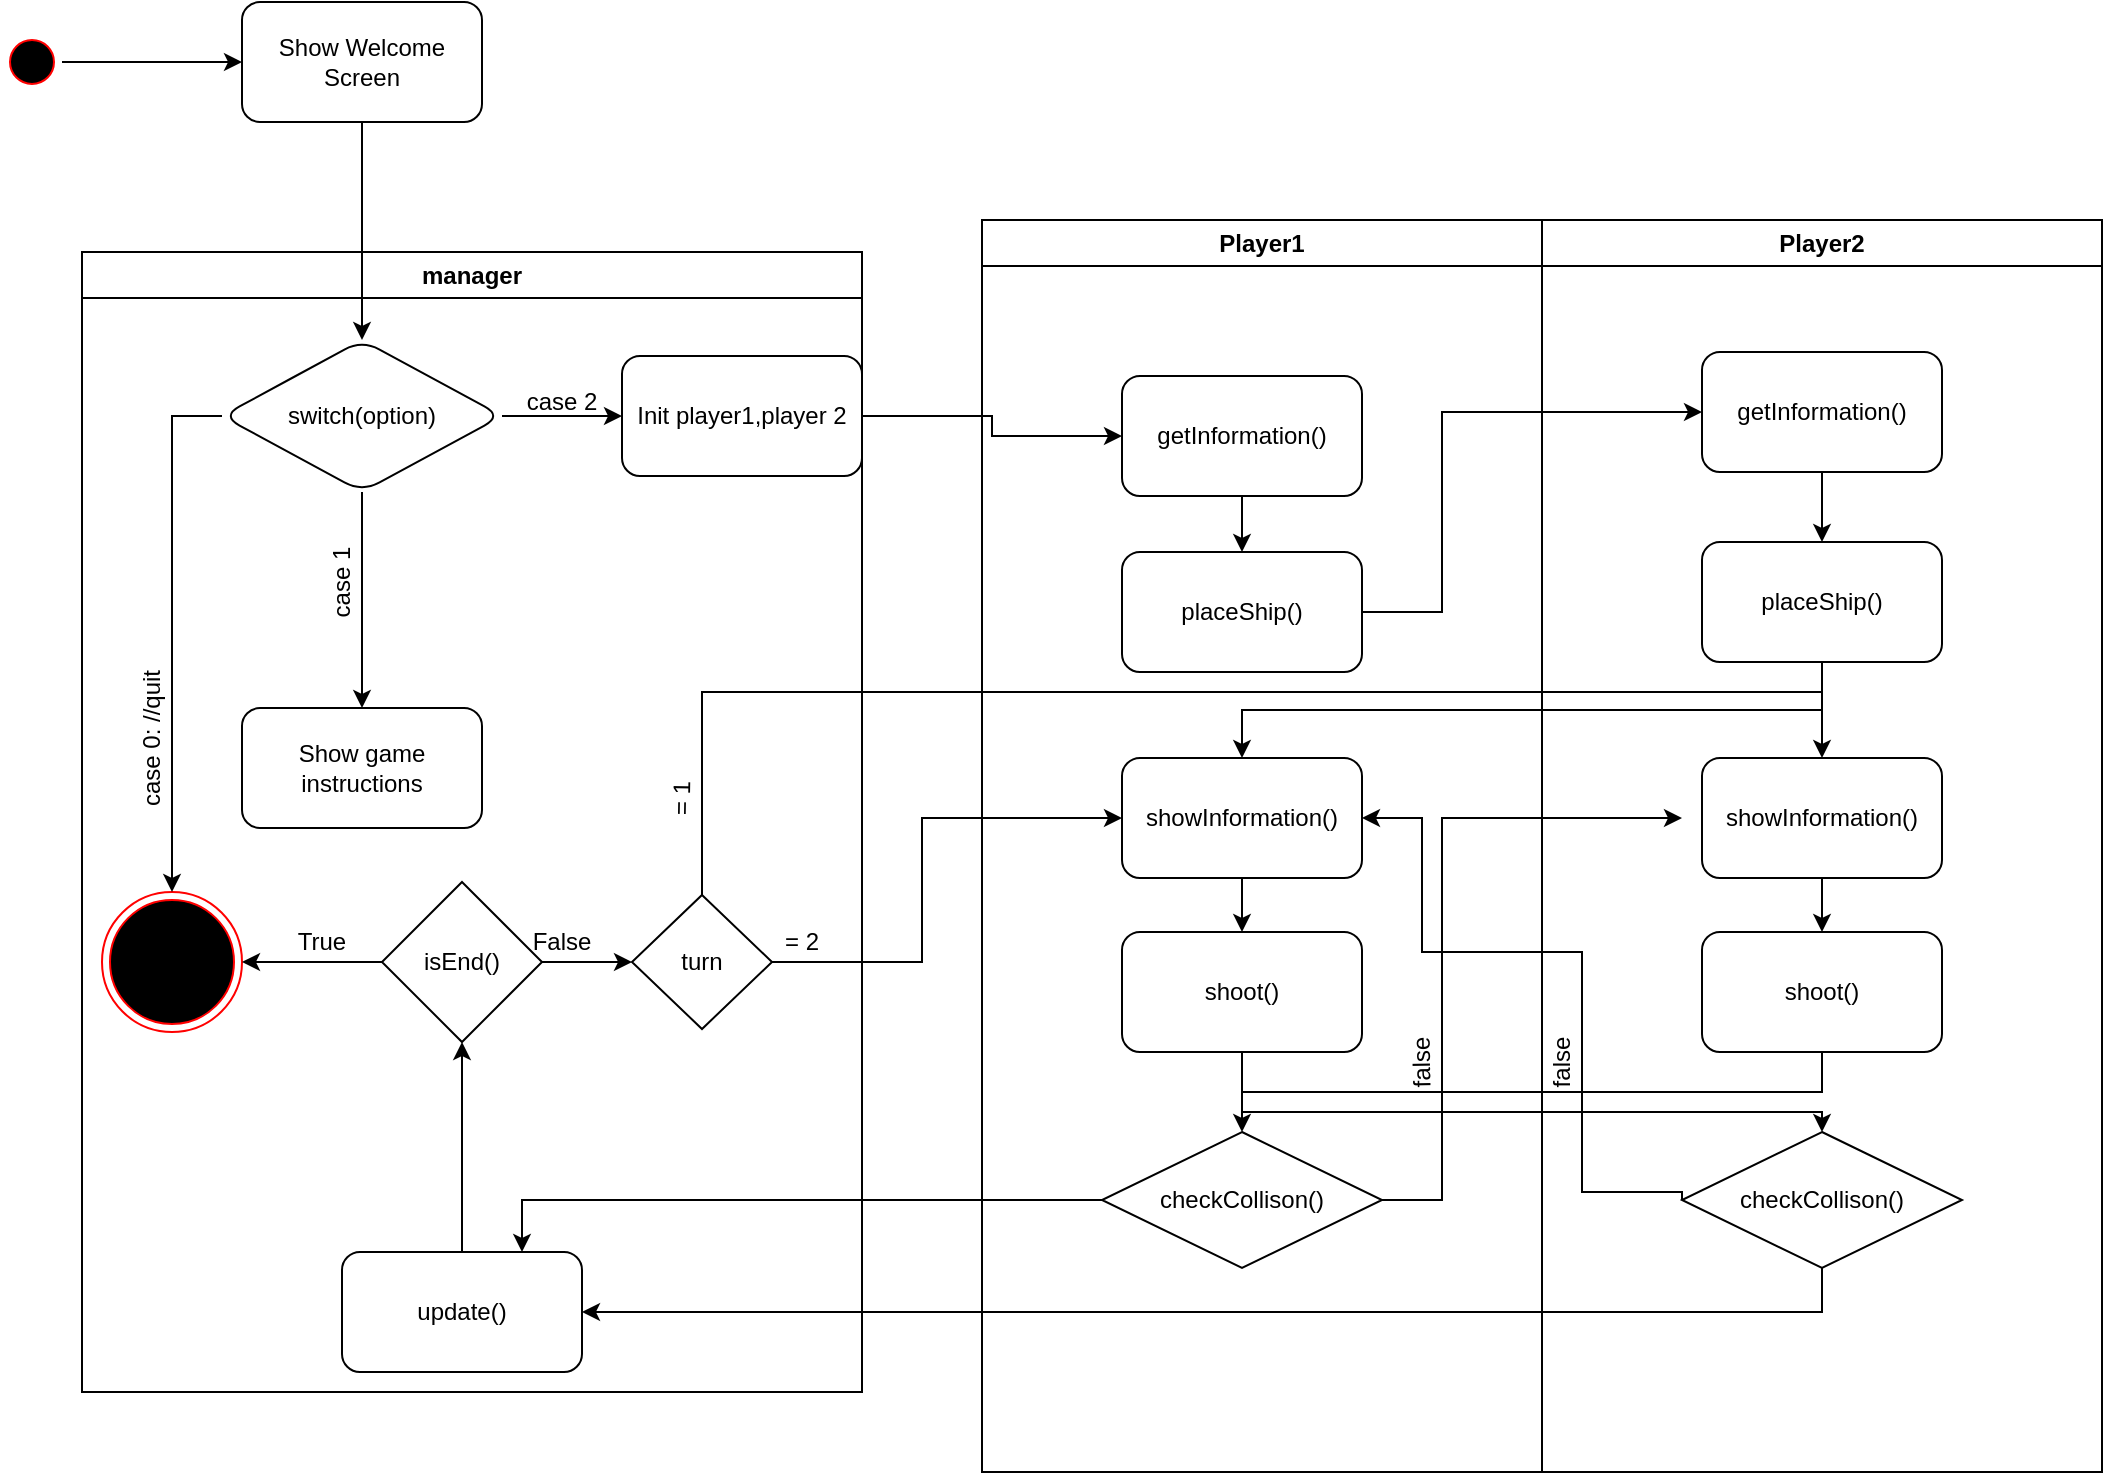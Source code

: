 <mxfile version="22.1.2" type="device">
  <diagram name="Page-1" id="e7e014a7-5840-1c2e-5031-d8a46d1fe8dd">
    <mxGraphModel dx="744" dy="944" grid="1" gridSize="10" guides="1" tooltips="1" connect="1" arrows="1" fold="1" page="1" pageScale="1" pageWidth="1169" pageHeight="826" background="none" math="0" shadow="0">
      <root>
        <mxCell id="0" />
        <mxCell id="1" parent="0" />
        <mxCell id="2" value="Player1" style="swimlane;whiteSpace=wrap" parent="1" vertex="1">
          <mxGeometry x="560" y="144" width="280" height="626" as="geometry" />
        </mxCell>
        <mxCell id="5qcn2O9ZZazsnVctXZ6--73" value="" style="edgeStyle=orthogonalEdgeStyle;rounded=0;orthogonalLoop=1;jettySize=auto;html=1;" edge="1" parent="2" source="5qcn2O9ZZazsnVctXZ6--63" target="5qcn2O9ZZazsnVctXZ6--72">
          <mxGeometry relative="1" as="geometry" />
        </mxCell>
        <mxCell id="5qcn2O9ZZazsnVctXZ6--63" value="getInformation()" style="rounded=1;whiteSpace=wrap;html=1;" vertex="1" parent="2">
          <mxGeometry x="70" y="78" width="120" height="60" as="geometry" />
        </mxCell>
        <mxCell id="5qcn2O9ZZazsnVctXZ6--70" value="" style="edgeStyle=orthogonalEdgeStyle;rounded=0;orthogonalLoop=1;jettySize=auto;html=1;" edge="1" parent="2" source="5qcn2O9ZZazsnVctXZ6--68" target="5qcn2O9ZZazsnVctXZ6--69">
          <mxGeometry relative="1" as="geometry" />
        </mxCell>
        <mxCell id="5qcn2O9ZZazsnVctXZ6--68" value="showInformation()" style="rounded=1;whiteSpace=wrap;html=1;" vertex="1" parent="2">
          <mxGeometry x="70" y="269" width="120" height="60" as="geometry" />
        </mxCell>
        <mxCell id="5qcn2O9ZZazsnVctXZ6--69" value="shoot()" style="whiteSpace=wrap;html=1;rounded=1;" vertex="1" parent="2">
          <mxGeometry x="70" y="356" width="120" height="60" as="geometry" />
        </mxCell>
        <mxCell id="5qcn2O9ZZazsnVctXZ6--72" value="placeShip()" style="whiteSpace=wrap;html=1;rounded=1;" vertex="1" parent="2">
          <mxGeometry x="70" y="166" width="120" height="60" as="geometry" />
        </mxCell>
        <mxCell id="5qcn2O9ZZazsnVctXZ6--84" value="checkCollison()" style="rhombus;whiteSpace=wrap;html=1;" vertex="1" parent="2">
          <mxGeometry x="60" y="456" width="140" height="68" as="geometry" />
        </mxCell>
        <mxCell id="5qcn2O9ZZazsnVctXZ6--89" value="false" style="text;html=1;strokeColor=none;fillColor=none;align=center;verticalAlign=middle;whiteSpace=wrap;rounded=0;rotation=-91;" vertex="1" parent="2">
          <mxGeometry x="190" y="406" width="60" height="30" as="geometry" />
        </mxCell>
        <mxCell id="5qcn2O9ZZazsnVctXZ6--85" style="edgeStyle=orthogonalEdgeStyle;rounded=0;orthogonalLoop=1;jettySize=auto;html=1;exitX=1;exitY=0.5;exitDx=0;exitDy=0;entryX=0;entryY=0.5;entryDx=0;entryDy=0;" edge="1" parent="2" source="5qcn2O9ZZazsnVctXZ6--84">
          <mxGeometry relative="1" as="geometry">
            <mxPoint x="190" y="490" as="sourcePoint" />
            <mxPoint x="350" y="299" as="targetPoint" />
            <Array as="points">
              <mxPoint x="230" y="490" />
              <mxPoint x="230" y="299" />
            </Array>
          </mxGeometry>
        </mxCell>
        <mxCell id="3" value="Player2" style="swimlane;whiteSpace=wrap" parent="1" vertex="1">
          <mxGeometry x="840" y="144" width="280" height="626" as="geometry" />
        </mxCell>
        <mxCell id="5qcn2O9ZZazsnVctXZ6--76" style="edgeStyle=orthogonalEdgeStyle;rounded=0;orthogonalLoop=1;jettySize=auto;html=1;exitX=0.5;exitY=1;exitDx=0;exitDy=0;entryX=0.5;entryY=0;entryDx=0;entryDy=0;" edge="1" parent="3" source="5qcn2O9ZZazsnVctXZ6--65" target="5qcn2O9ZZazsnVctXZ6--75">
          <mxGeometry relative="1" as="geometry" />
        </mxCell>
        <mxCell id="5qcn2O9ZZazsnVctXZ6--65" value="getInformation()" style="rounded=1;whiteSpace=wrap;html=1;" vertex="1" parent="3">
          <mxGeometry x="80" y="66" width="120" height="60" as="geometry" />
        </mxCell>
        <mxCell id="5qcn2O9ZZazsnVctXZ6--75" value="placeShip()" style="whiteSpace=wrap;html=1;rounded=1;" vertex="1" parent="3">
          <mxGeometry x="80" y="161" width="120" height="60" as="geometry" />
        </mxCell>
        <mxCell id="5qcn2O9ZZazsnVctXZ6--79" value="shoot()" style="whiteSpace=wrap;html=1;rounded=1;" vertex="1" parent="3">
          <mxGeometry x="80" y="356" width="120" height="60" as="geometry" />
        </mxCell>
        <mxCell id="5qcn2O9ZZazsnVctXZ6--87" style="edgeStyle=orthogonalEdgeStyle;rounded=0;orthogonalLoop=1;jettySize=auto;html=1;exitX=0.5;exitY=1;exitDx=0;exitDy=0;entryX=0.5;entryY=0;entryDx=0;entryDy=0;" edge="1" parent="3" source="5qcn2O9ZZazsnVctXZ6--80" target="5qcn2O9ZZazsnVctXZ6--79">
          <mxGeometry relative="1" as="geometry" />
        </mxCell>
        <mxCell id="5qcn2O9ZZazsnVctXZ6--80" value="showInformation()" style="rounded=1;whiteSpace=wrap;html=1;" vertex="1" parent="3">
          <mxGeometry x="80" y="269" width="120" height="60" as="geometry" />
        </mxCell>
        <mxCell id="5qcn2O9ZZazsnVctXZ6--82" value="checkCollison()" style="rhombus;whiteSpace=wrap;html=1;" vertex="1" parent="3">
          <mxGeometry x="70" y="456" width="140" height="68" as="geometry" />
        </mxCell>
        <mxCell id="5qcn2O9ZZazsnVctXZ6--88" value="false" style="text;html=1;strokeColor=none;fillColor=none;align=center;verticalAlign=middle;whiteSpace=wrap;rounded=0;rotation=-90;" vertex="1" parent="3">
          <mxGeometry x="-20" y="406" width="60" height="30" as="geometry" />
        </mxCell>
        <mxCell id="4" value="manager" style="swimlane;whiteSpace=wrap" parent="1" vertex="1">
          <mxGeometry x="110" y="160" width="390" height="570" as="geometry" />
        </mxCell>
        <mxCell id="38" value="" style="ellipse;shape=endState;fillColor=#000000;strokeColor=#ff0000" parent="4" vertex="1">
          <mxGeometry x="10" y="320" width="70" height="70" as="geometry" />
        </mxCell>
        <mxCell id="5qcn2O9ZZazsnVctXZ6--53" style="edgeStyle=orthogonalEdgeStyle;rounded=0;orthogonalLoop=1;jettySize=auto;html=1;exitX=0;exitY=0.5;exitDx=0;exitDy=0;entryX=0.5;entryY=0;entryDx=0;entryDy=0;" edge="1" parent="4" source="5qcn2O9ZZazsnVctXZ6--48" target="38">
          <mxGeometry relative="1" as="geometry" />
        </mxCell>
        <mxCell id="5qcn2O9ZZazsnVctXZ6--57" style="edgeStyle=orthogonalEdgeStyle;rounded=0;orthogonalLoop=1;jettySize=auto;html=1;exitX=0.5;exitY=1;exitDx=0;exitDy=0;" edge="1" parent="4" source="5qcn2O9ZZazsnVctXZ6--48" target="5qcn2O9ZZazsnVctXZ6--56">
          <mxGeometry relative="1" as="geometry" />
        </mxCell>
        <mxCell id="5qcn2O9ZZazsnVctXZ6--48" value="switch(option)" style="rhombus;whiteSpace=wrap;html=1;rounded=1;" vertex="1" parent="4">
          <mxGeometry x="70" y="44" width="140" height="76" as="geometry" />
        </mxCell>
        <mxCell id="5qcn2O9ZZazsnVctXZ6--50" style="edgeStyle=orthogonalEdgeStyle;rounded=0;orthogonalLoop=1;jettySize=auto;html=1;exitX=0.5;exitY=1;exitDx=0;exitDy=0;" edge="1" parent="4" source="5qcn2O9ZZazsnVctXZ6--48" target="5qcn2O9ZZazsnVctXZ6--48">
          <mxGeometry relative="1" as="geometry" />
        </mxCell>
        <mxCell id="5qcn2O9ZZazsnVctXZ6--54" value="case 0: //quit" style="text;html=1;strokeColor=none;fillColor=none;align=center;verticalAlign=middle;whiteSpace=wrap;rounded=0;rotation=-90;" vertex="1" parent="4">
          <mxGeometry x="-10" y="228" width="90" height="30" as="geometry" />
        </mxCell>
        <mxCell id="5qcn2O9ZZazsnVctXZ6--56" value="Show game instructions" style="rounded=1;whiteSpace=wrap;html=1;" vertex="1" parent="4">
          <mxGeometry x="80" y="228" width="120" height="60" as="geometry" />
        </mxCell>
        <mxCell id="5qcn2O9ZZazsnVctXZ6--58" value="case 1" style="text;html=1;strokeColor=none;fillColor=none;align=center;verticalAlign=middle;whiteSpace=wrap;rounded=0;rotation=-90;" vertex="1" parent="4">
          <mxGeometry x="100" y="150" width="60" height="30" as="geometry" />
        </mxCell>
        <mxCell id="5qcn2O9ZZazsnVctXZ6--83" value="update()" style="rounded=1;whiteSpace=wrap;html=1;" vertex="1" parent="4">
          <mxGeometry x="130" y="500" width="120" height="60" as="geometry" />
        </mxCell>
        <mxCell id="5qcn2O9ZZazsnVctXZ6--95" value="case 2" style="text;html=1;strokeColor=none;fillColor=none;align=center;verticalAlign=middle;whiteSpace=wrap;rounded=0;" vertex="1" parent="4">
          <mxGeometry x="210" y="60" width="60" height="30" as="geometry" />
        </mxCell>
        <mxCell id="5qcn2O9ZZazsnVctXZ6--98" style="edgeStyle=orthogonalEdgeStyle;rounded=0;orthogonalLoop=1;jettySize=auto;html=1;exitX=0;exitY=0.5;exitDx=0;exitDy=0;entryX=1;entryY=0.5;entryDx=0;entryDy=0;" edge="1" parent="4" source="5qcn2O9ZZazsnVctXZ6--97" target="38">
          <mxGeometry relative="1" as="geometry" />
        </mxCell>
        <mxCell id="5qcn2O9ZZazsnVctXZ6--99" style="edgeStyle=orthogonalEdgeStyle;rounded=0;orthogonalLoop=1;jettySize=auto;html=1;exitX=0.5;exitY=0;exitDx=0;exitDy=0;entryX=0.5;entryY=1;entryDx=0;entryDy=0;" edge="1" parent="4" source="5qcn2O9ZZazsnVctXZ6--83" target="5qcn2O9ZZazsnVctXZ6--97">
          <mxGeometry relative="1" as="geometry" />
        </mxCell>
        <mxCell id="5qcn2O9ZZazsnVctXZ6--101" style="edgeStyle=orthogonalEdgeStyle;rounded=0;orthogonalLoop=1;jettySize=auto;html=1;exitX=1;exitY=0.5;exitDx=0;exitDy=0;entryX=0;entryY=0.5;entryDx=0;entryDy=0;" edge="1" parent="4" source="5qcn2O9ZZazsnVctXZ6--97" target="5qcn2O9ZZazsnVctXZ6--102">
          <mxGeometry relative="1" as="geometry">
            <mxPoint x="270" y="354.571" as="targetPoint" />
          </mxGeometry>
        </mxCell>
        <mxCell id="5qcn2O9ZZazsnVctXZ6--97" value="isEnd()" style="rhombus;whiteSpace=wrap;html=1;" vertex="1" parent="4">
          <mxGeometry x="150" y="315" width="80" height="80" as="geometry" />
        </mxCell>
        <mxCell id="5qcn2O9ZZazsnVctXZ6--62" value="Init player1,player 2" style="rounded=1;whiteSpace=wrap;html=1;" vertex="1" parent="4">
          <mxGeometry x="270" y="52" width="120" height="60" as="geometry" />
        </mxCell>
        <mxCell id="5qcn2O9ZZazsnVctXZ6--60" style="edgeStyle=orthogonalEdgeStyle;rounded=0;orthogonalLoop=1;jettySize=auto;html=1;exitX=1;exitY=0.5;exitDx=0;exitDy=0;entryX=0;entryY=0.5;entryDx=0;entryDy=0;" edge="1" parent="4" source="5qcn2O9ZZazsnVctXZ6--48" target="5qcn2O9ZZazsnVctXZ6--62">
          <mxGeometry relative="1" as="geometry">
            <mxPoint x="390" y="91.714" as="targetPoint" />
          </mxGeometry>
        </mxCell>
        <mxCell id="5qcn2O9ZZazsnVctXZ6--100" value="True" style="text;html=1;strokeColor=none;fillColor=none;align=center;verticalAlign=middle;whiteSpace=wrap;rounded=0;" vertex="1" parent="4">
          <mxGeometry x="90" y="330" width="60" height="30" as="geometry" />
        </mxCell>
        <mxCell id="5qcn2O9ZZazsnVctXZ6--102" value="turn" style="rhombus;whiteSpace=wrap;html=1;" vertex="1" parent="4">
          <mxGeometry x="275" y="321.5" width="70" height="67" as="geometry" />
        </mxCell>
        <mxCell id="5qcn2O9ZZazsnVctXZ6--106" value="= 1" style="text;html=1;strokeColor=none;fillColor=none;align=center;verticalAlign=middle;whiteSpace=wrap;rounded=0;rotation=-89;" vertex="1" parent="4">
          <mxGeometry x="270" y="258" width="60" height="30" as="geometry" />
        </mxCell>
        <mxCell id="5qcn2O9ZZazsnVctXZ6--107" value="= 2" style="text;html=1;strokeColor=none;fillColor=none;align=center;verticalAlign=middle;whiteSpace=wrap;rounded=0;rotation=0;" vertex="1" parent="4">
          <mxGeometry x="330" y="330" width="60" height="30" as="geometry" />
        </mxCell>
        <mxCell id="5qcn2O9ZZazsnVctXZ6--110" value="False" style="text;html=1;strokeColor=none;fillColor=none;align=center;verticalAlign=middle;whiteSpace=wrap;rounded=0;" vertex="1" parent="4">
          <mxGeometry x="210" y="330" width="60" height="30" as="geometry" />
        </mxCell>
        <mxCell id="5qcn2O9ZZazsnVctXZ6--43" style="edgeStyle=orthogonalEdgeStyle;rounded=0;orthogonalLoop=1;jettySize=auto;html=1;entryX=0;entryY=0.5;entryDx=0;entryDy=0;" edge="1" parent="1" source="5qcn2O9ZZazsnVctXZ6--41" target="5qcn2O9ZZazsnVctXZ6--44">
          <mxGeometry relative="1" as="geometry">
            <mxPoint x="170" y="65" as="targetPoint" />
          </mxGeometry>
        </mxCell>
        <mxCell id="5qcn2O9ZZazsnVctXZ6--41" value="" style="ellipse;html=1;shape=startState;fillColor=#000000;strokeColor=#ff0000;" vertex="1" parent="1">
          <mxGeometry x="70" y="50" width="30" height="30" as="geometry" />
        </mxCell>
        <mxCell id="5qcn2O9ZZazsnVctXZ6--49" value="" style="edgeStyle=orthogonalEdgeStyle;rounded=0;orthogonalLoop=1;jettySize=auto;html=1;" edge="1" parent="1" source="5qcn2O9ZZazsnVctXZ6--44" target="5qcn2O9ZZazsnVctXZ6--48">
          <mxGeometry relative="1" as="geometry" />
        </mxCell>
        <mxCell id="5qcn2O9ZZazsnVctXZ6--44" value="Show Welcome Screen" style="rounded=1;whiteSpace=wrap;html=1;" vertex="1" parent="1">
          <mxGeometry x="190" y="35" width="120" height="60" as="geometry" />
        </mxCell>
        <mxCell id="5qcn2O9ZZazsnVctXZ6--64" style="edgeStyle=orthogonalEdgeStyle;rounded=0;orthogonalLoop=1;jettySize=auto;html=1;exitX=1;exitY=0.5;exitDx=0;exitDy=0;entryX=0;entryY=0.5;entryDx=0;entryDy=0;" edge="1" parent="1" source="5qcn2O9ZZazsnVctXZ6--62" target="5qcn2O9ZZazsnVctXZ6--63">
          <mxGeometry relative="1" as="geometry" />
        </mxCell>
        <mxCell id="5qcn2O9ZZazsnVctXZ6--74" style="edgeStyle=orthogonalEdgeStyle;rounded=0;orthogonalLoop=1;jettySize=auto;html=1;entryX=0;entryY=0.5;entryDx=0;entryDy=0;" edge="1" parent="1" source="5qcn2O9ZZazsnVctXZ6--72" target="5qcn2O9ZZazsnVctXZ6--65">
          <mxGeometry relative="1" as="geometry">
            <Array as="points">
              <mxPoint x="790" y="340" />
              <mxPoint x="790" y="240" />
            </Array>
          </mxGeometry>
        </mxCell>
        <mxCell id="5qcn2O9ZZazsnVctXZ6--77" style="edgeStyle=orthogonalEdgeStyle;rounded=0;orthogonalLoop=1;jettySize=auto;html=1;exitX=0.5;exitY=1;exitDx=0;exitDy=0;entryX=0.5;entryY=0;entryDx=0;entryDy=0;" edge="1" parent="1" source="5qcn2O9ZZazsnVctXZ6--75" target="5qcn2O9ZZazsnVctXZ6--68">
          <mxGeometry relative="1" as="geometry" />
        </mxCell>
        <mxCell id="5qcn2O9ZZazsnVctXZ6--86" style="edgeStyle=orthogonalEdgeStyle;rounded=0;orthogonalLoop=1;jettySize=auto;html=1;entryX=1;entryY=0.5;entryDx=0;entryDy=0;exitX=0;exitY=0.5;exitDx=0;exitDy=0;" edge="1" parent="1" source="5qcn2O9ZZazsnVctXZ6--82" target="5qcn2O9ZZazsnVctXZ6--68">
          <mxGeometry relative="1" as="geometry">
            <Array as="points">
              <mxPoint x="860" y="630" />
              <mxPoint x="860" y="510" />
              <mxPoint x="780" y="510" />
              <mxPoint x="780" y="443" />
            </Array>
          </mxGeometry>
        </mxCell>
        <mxCell id="5qcn2O9ZZazsnVctXZ6--94" style="edgeStyle=orthogonalEdgeStyle;rounded=0;orthogonalLoop=1;jettySize=auto;html=1;exitX=0;exitY=0.5;exitDx=0;exitDy=0;entryX=0.75;entryY=0;entryDx=0;entryDy=0;" edge="1" parent="1" source="5qcn2O9ZZazsnVctXZ6--84" target="5qcn2O9ZZazsnVctXZ6--83">
          <mxGeometry relative="1" as="geometry" />
        </mxCell>
        <mxCell id="5qcn2O9ZZazsnVctXZ6--93" style="edgeStyle=orthogonalEdgeStyle;rounded=0;orthogonalLoop=1;jettySize=auto;html=1;exitX=0.5;exitY=1;exitDx=0;exitDy=0;" edge="1" parent="1" source="5qcn2O9ZZazsnVctXZ6--82" target="5qcn2O9ZZazsnVctXZ6--83">
          <mxGeometry relative="1" as="geometry">
            <mxPoint x="330" y="710" as="targetPoint" />
          </mxGeometry>
        </mxCell>
        <mxCell id="5qcn2O9ZZazsnVctXZ6--104" style="edgeStyle=orthogonalEdgeStyle;rounded=0;orthogonalLoop=1;jettySize=auto;html=1;exitX=0.5;exitY=0;exitDx=0;exitDy=0;entryX=0.5;entryY=0;entryDx=0;entryDy=0;" edge="1" parent="1" source="5qcn2O9ZZazsnVctXZ6--102" target="5qcn2O9ZZazsnVctXZ6--80">
          <mxGeometry relative="1" as="geometry">
            <Array as="points">
              <mxPoint x="420" y="380" />
              <mxPoint x="980" y="380" />
            </Array>
          </mxGeometry>
        </mxCell>
        <mxCell id="5qcn2O9ZZazsnVctXZ6--105" style="edgeStyle=orthogonalEdgeStyle;rounded=0;orthogonalLoop=1;jettySize=auto;html=1;exitX=1;exitY=0.5;exitDx=0;exitDy=0;entryX=0;entryY=0.5;entryDx=0;entryDy=0;" edge="1" parent="1" source="5qcn2O9ZZazsnVctXZ6--102" target="5qcn2O9ZZazsnVctXZ6--68">
          <mxGeometry relative="1" as="geometry">
            <Array as="points">
              <mxPoint x="530" y="515" />
              <mxPoint x="530" y="443" />
            </Array>
          </mxGeometry>
        </mxCell>
        <mxCell id="5qcn2O9ZZazsnVctXZ6--108" style="edgeStyle=orthogonalEdgeStyle;rounded=0;orthogonalLoop=1;jettySize=auto;html=1;exitX=0.5;exitY=1;exitDx=0;exitDy=0;entryX=0.5;entryY=0;entryDx=0;entryDy=0;" edge="1" parent="1" source="5qcn2O9ZZazsnVctXZ6--69" target="5qcn2O9ZZazsnVctXZ6--82">
          <mxGeometry relative="1" as="geometry">
            <Array as="points">
              <mxPoint x="690" y="590" />
              <mxPoint x="980" y="590" />
            </Array>
          </mxGeometry>
        </mxCell>
        <mxCell id="5qcn2O9ZZazsnVctXZ6--109" style="edgeStyle=orthogonalEdgeStyle;rounded=0;orthogonalLoop=1;jettySize=auto;html=1;exitX=0.5;exitY=1;exitDx=0;exitDy=0;entryX=0.5;entryY=0;entryDx=0;entryDy=0;" edge="1" parent="1" source="5qcn2O9ZZazsnVctXZ6--79" target="5qcn2O9ZZazsnVctXZ6--84">
          <mxGeometry relative="1" as="geometry" />
        </mxCell>
      </root>
    </mxGraphModel>
  </diagram>
</mxfile>
